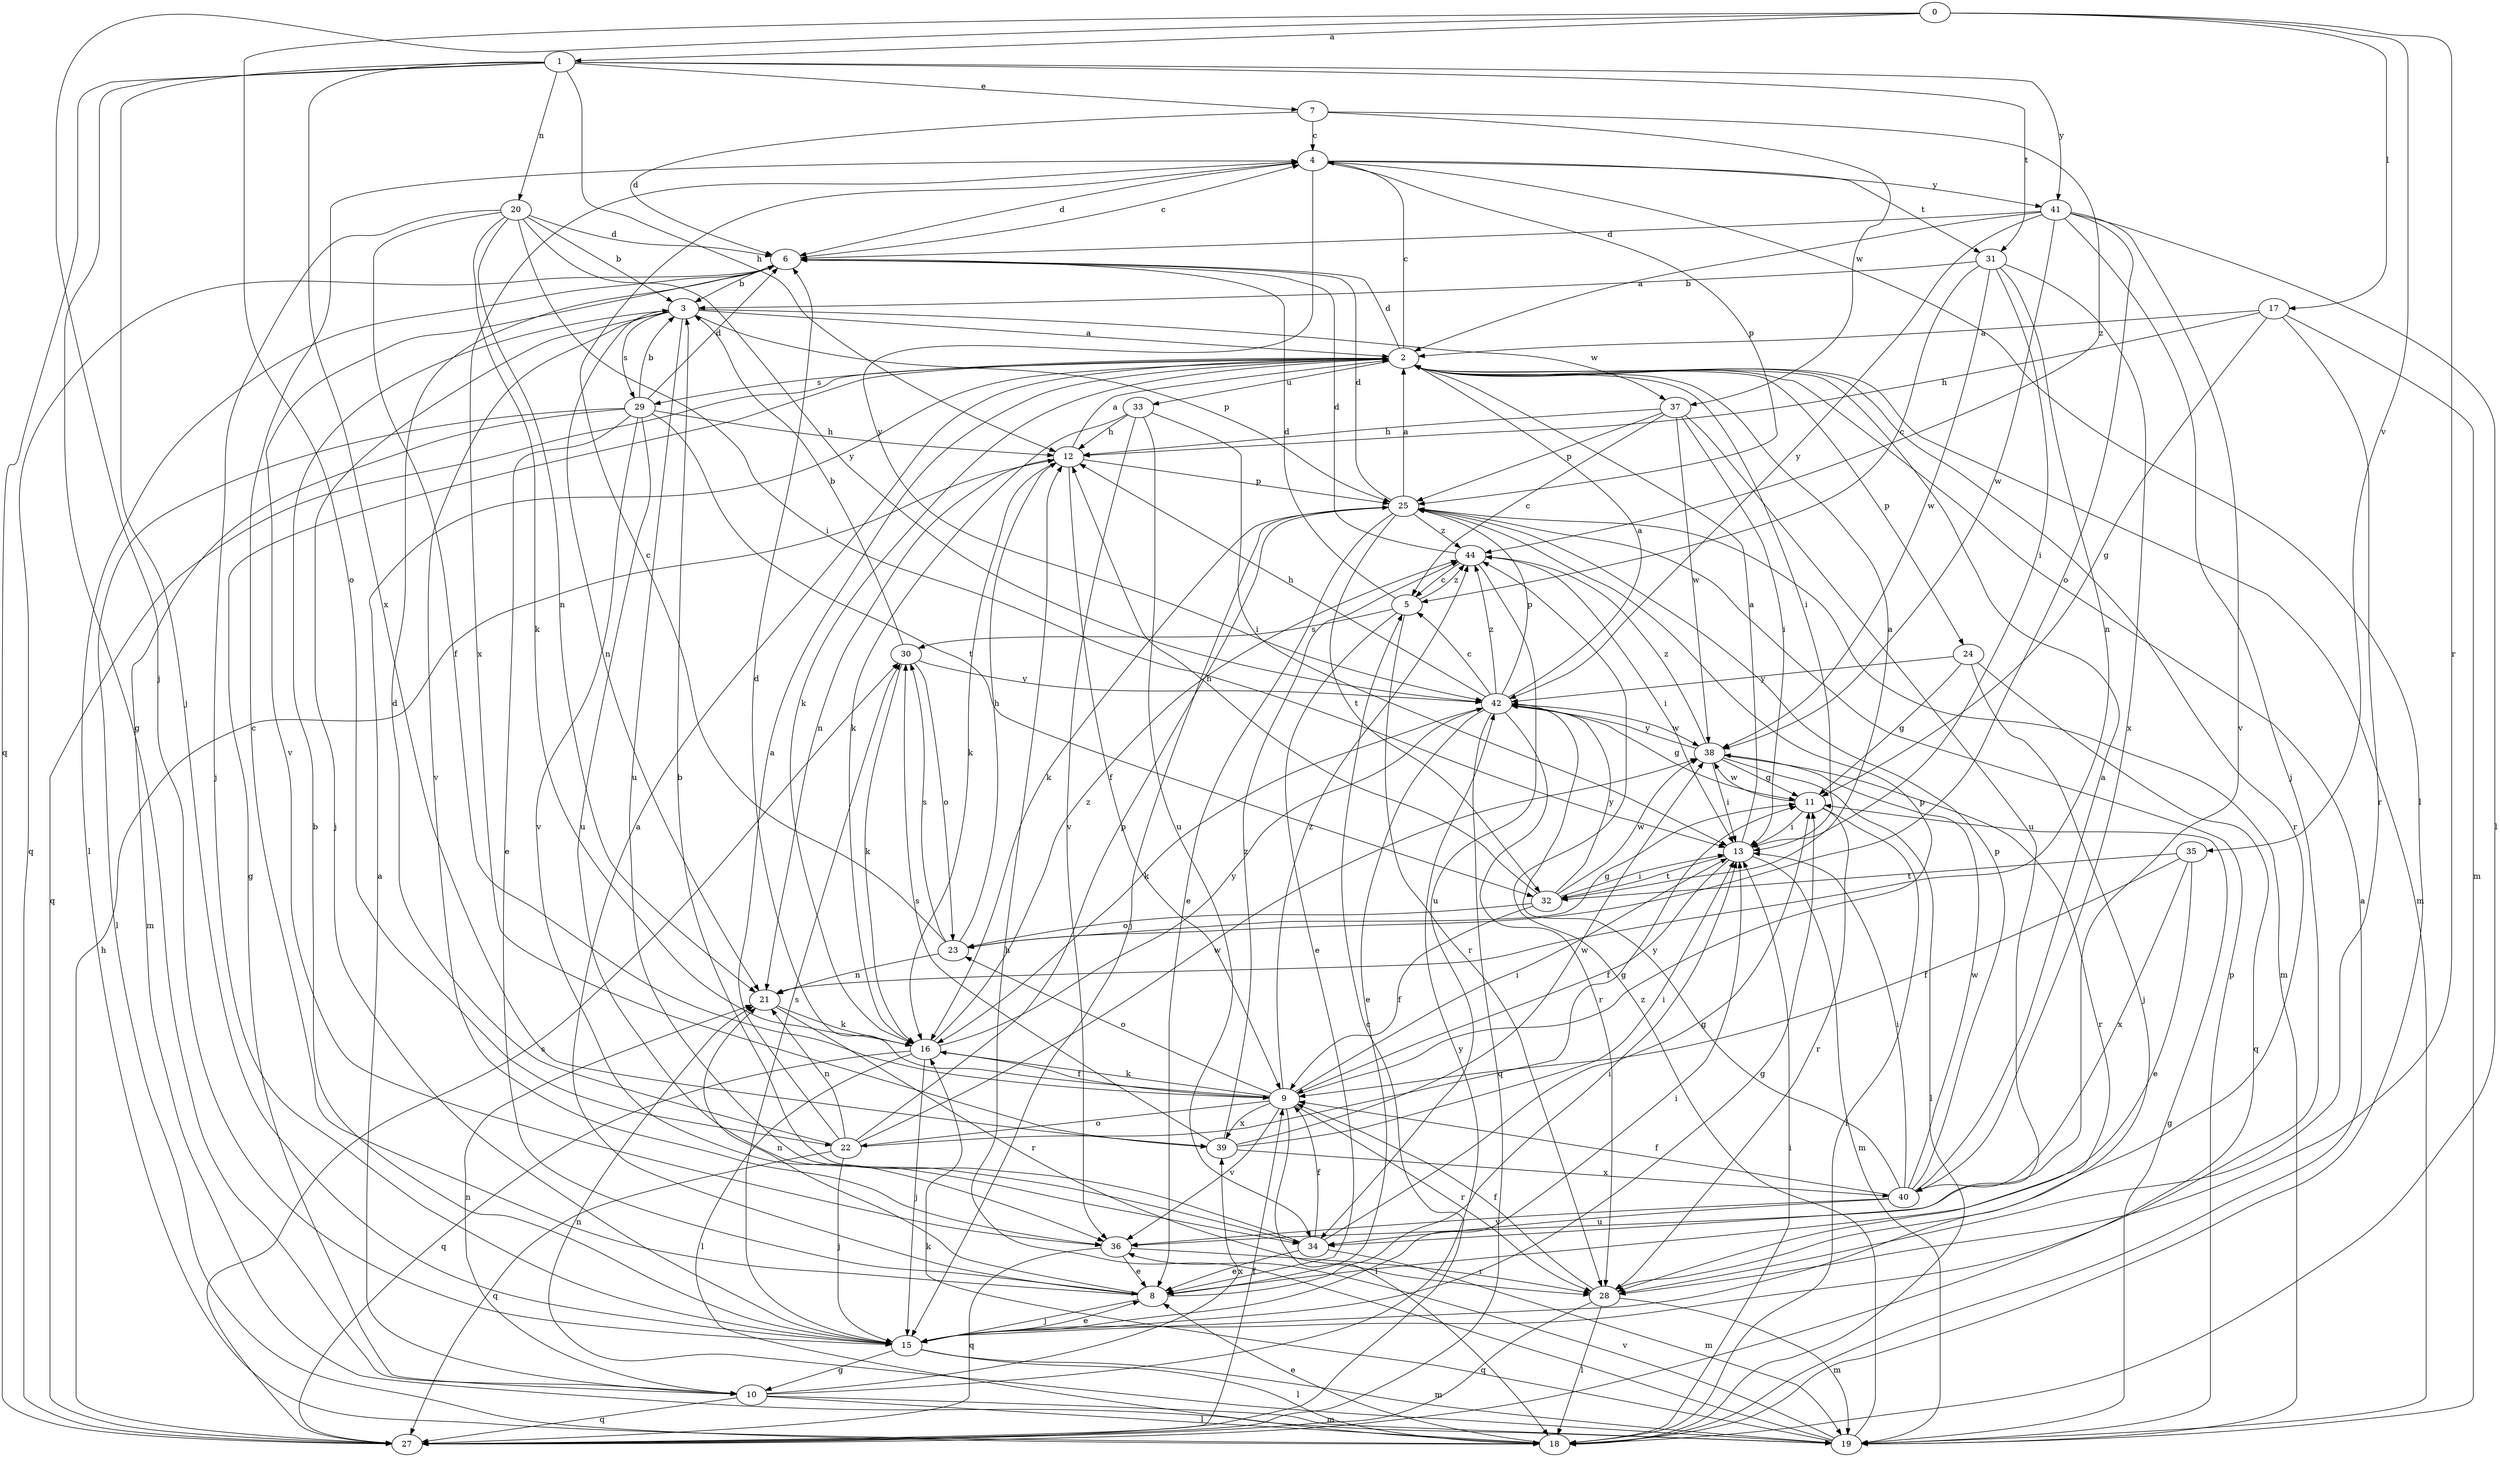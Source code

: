 strict digraph  {
0;
1;
2;
3;
4;
5;
6;
7;
8;
9;
10;
11;
12;
13;
15;
16;
17;
18;
19;
20;
21;
22;
23;
24;
25;
27;
28;
29;
30;
31;
32;
33;
34;
35;
36;
37;
38;
39;
40;
41;
42;
44;
0 -> 1  [label=a];
0 -> 15  [label=j];
0 -> 17  [label=l];
0 -> 22  [label=o];
0 -> 28  [label=r];
0 -> 35  [label=v];
1 -> 7  [label=e];
1 -> 10  [label=g];
1 -> 12  [label=h];
1 -> 15  [label=j];
1 -> 20  [label=n];
1 -> 27  [label=q];
1 -> 31  [label=t];
1 -> 39  [label=x];
1 -> 41  [label=y];
2 -> 4  [label=c];
2 -> 6  [label=d];
2 -> 10  [label=g];
2 -> 13  [label=i];
2 -> 16  [label=k];
2 -> 19  [label=m];
2 -> 24  [label=p];
2 -> 27  [label=q];
2 -> 28  [label=r];
2 -> 29  [label=s];
2 -> 33  [label=u];
3 -> 2  [label=a];
3 -> 15  [label=j];
3 -> 21  [label=n];
3 -> 25  [label=p];
3 -> 29  [label=s];
3 -> 34  [label=u];
3 -> 36  [label=v];
3 -> 37  [label=w];
4 -> 6  [label=d];
4 -> 18  [label=l];
4 -> 25  [label=p];
4 -> 31  [label=t];
4 -> 39  [label=x];
4 -> 41  [label=y];
4 -> 42  [label=y];
5 -> 6  [label=d];
5 -> 8  [label=e];
5 -> 28  [label=r];
5 -> 30  [label=s];
5 -> 44  [label=z];
6 -> 3  [label=b];
6 -> 4  [label=c];
6 -> 18  [label=l];
6 -> 27  [label=q];
6 -> 36  [label=v];
7 -> 4  [label=c];
7 -> 6  [label=d];
7 -> 37  [label=w];
7 -> 44  [label=z];
8 -> 2  [label=a];
8 -> 4  [label=c];
8 -> 13  [label=i];
8 -> 15  [label=j];
8 -> 21  [label=n];
9 -> 6  [label=d];
9 -> 13  [label=i];
9 -> 16  [label=k];
9 -> 18  [label=l];
9 -> 22  [label=o];
9 -> 23  [label=o];
9 -> 25  [label=p];
9 -> 28  [label=r];
9 -> 36  [label=v];
9 -> 39  [label=x];
9 -> 44  [label=z];
10 -> 2  [label=a];
10 -> 18  [label=l];
10 -> 19  [label=m];
10 -> 21  [label=n];
10 -> 27  [label=q];
10 -> 39  [label=x];
10 -> 42  [label=y];
11 -> 13  [label=i];
11 -> 18  [label=l];
11 -> 28  [label=r];
11 -> 38  [label=w];
12 -> 2  [label=a];
12 -> 9  [label=f];
12 -> 16  [label=k];
12 -> 21  [label=n];
12 -> 25  [label=p];
13 -> 2  [label=a];
13 -> 9  [label=f];
13 -> 19  [label=m];
13 -> 32  [label=t];
15 -> 3  [label=b];
15 -> 8  [label=e];
15 -> 10  [label=g];
15 -> 11  [label=g];
15 -> 13  [label=i];
15 -> 18  [label=l];
15 -> 19  [label=m];
15 -> 30  [label=s];
16 -> 9  [label=f];
16 -> 15  [label=j];
16 -> 18  [label=l];
16 -> 27  [label=q];
16 -> 42  [label=y];
16 -> 44  [label=z];
17 -> 2  [label=a];
17 -> 11  [label=g];
17 -> 12  [label=h];
17 -> 19  [label=m];
17 -> 28  [label=r];
18 -> 2  [label=a];
18 -> 8  [label=e];
18 -> 13  [label=i];
19 -> 11  [label=g];
19 -> 12  [label=h];
19 -> 16  [label=k];
19 -> 21  [label=n];
19 -> 25  [label=p];
19 -> 36  [label=v];
19 -> 44  [label=z];
20 -> 3  [label=b];
20 -> 6  [label=d];
20 -> 9  [label=f];
20 -> 13  [label=i];
20 -> 15  [label=j];
20 -> 16  [label=k];
20 -> 21  [label=n];
20 -> 42  [label=y];
21 -> 16  [label=k];
21 -> 28  [label=r];
22 -> 2  [label=a];
22 -> 6  [label=d];
22 -> 11  [label=g];
22 -> 15  [label=j];
22 -> 21  [label=n];
22 -> 25  [label=p];
22 -> 27  [label=q];
22 -> 38  [label=w];
23 -> 4  [label=c];
23 -> 11  [label=g];
23 -> 12  [label=h];
23 -> 21  [label=n];
23 -> 30  [label=s];
24 -> 11  [label=g];
24 -> 15  [label=j];
24 -> 27  [label=q];
24 -> 42  [label=y];
25 -> 2  [label=a];
25 -> 6  [label=d];
25 -> 8  [label=e];
25 -> 15  [label=j];
25 -> 16  [label=k];
25 -> 19  [label=m];
25 -> 32  [label=t];
25 -> 44  [label=z];
27 -> 5  [label=c];
27 -> 9  [label=f];
27 -> 12  [label=h];
27 -> 30  [label=s];
28 -> 9  [label=f];
28 -> 18  [label=l];
28 -> 19  [label=m];
28 -> 27  [label=q];
29 -> 3  [label=b];
29 -> 6  [label=d];
29 -> 8  [label=e];
29 -> 12  [label=h];
29 -> 18  [label=l];
29 -> 19  [label=m];
29 -> 32  [label=t];
29 -> 34  [label=u];
29 -> 36  [label=v];
30 -> 3  [label=b];
30 -> 16  [label=k];
30 -> 23  [label=o];
30 -> 42  [label=y];
31 -> 3  [label=b];
31 -> 5  [label=c];
31 -> 13  [label=i];
31 -> 21  [label=n];
31 -> 38  [label=w];
31 -> 40  [label=x];
32 -> 2  [label=a];
32 -> 9  [label=f];
32 -> 12  [label=h];
32 -> 13  [label=i];
32 -> 23  [label=o];
32 -> 38  [label=w];
32 -> 42  [label=y];
33 -> 12  [label=h];
33 -> 13  [label=i];
33 -> 16  [label=k];
33 -> 34  [label=u];
33 -> 36  [label=v];
34 -> 3  [label=b];
34 -> 8  [label=e];
34 -> 9  [label=f];
34 -> 11  [label=g];
34 -> 19  [label=m];
35 -> 8  [label=e];
35 -> 9  [label=f];
35 -> 32  [label=t];
35 -> 40  [label=x];
36 -> 8  [label=e];
36 -> 27  [label=q];
36 -> 28  [label=r];
37 -> 5  [label=c];
37 -> 12  [label=h];
37 -> 13  [label=i];
37 -> 25  [label=p];
37 -> 34  [label=u];
37 -> 38  [label=w];
38 -> 11  [label=g];
38 -> 13  [label=i];
38 -> 18  [label=l];
38 -> 28  [label=r];
38 -> 42  [label=y];
38 -> 44  [label=z];
39 -> 13  [label=i];
39 -> 30  [label=s];
39 -> 38  [label=w];
39 -> 40  [label=x];
39 -> 44  [label=z];
40 -> 2  [label=a];
40 -> 9  [label=f];
40 -> 13  [label=i];
40 -> 25  [label=p];
40 -> 34  [label=u];
40 -> 36  [label=v];
40 -> 38  [label=w];
40 -> 42  [label=y];
41 -> 2  [label=a];
41 -> 6  [label=d];
41 -> 15  [label=j];
41 -> 18  [label=l];
41 -> 23  [label=o];
41 -> 36  [label=v];
41 -> 38  [label=w];
41 -> 42  [label=y];
42 -> 2  [label=a];
42 -> 5  [label=c];
42 -> 8  [label=e];
42 -> 11  [label=g];
42 -> 12  [label=h];
42 -> 16  [label=k];
42 -> 25  [label=p];
42 -> 27  [label=q];
42 -> 28  [label=r];
42 -> 38  [label=w];
42 -> 44  [label=z];
44 -> 5  [label=c];
44 -> 6  [label=d];
44 -> 13  [label=i];
44 -> 34  [label=u];
}
